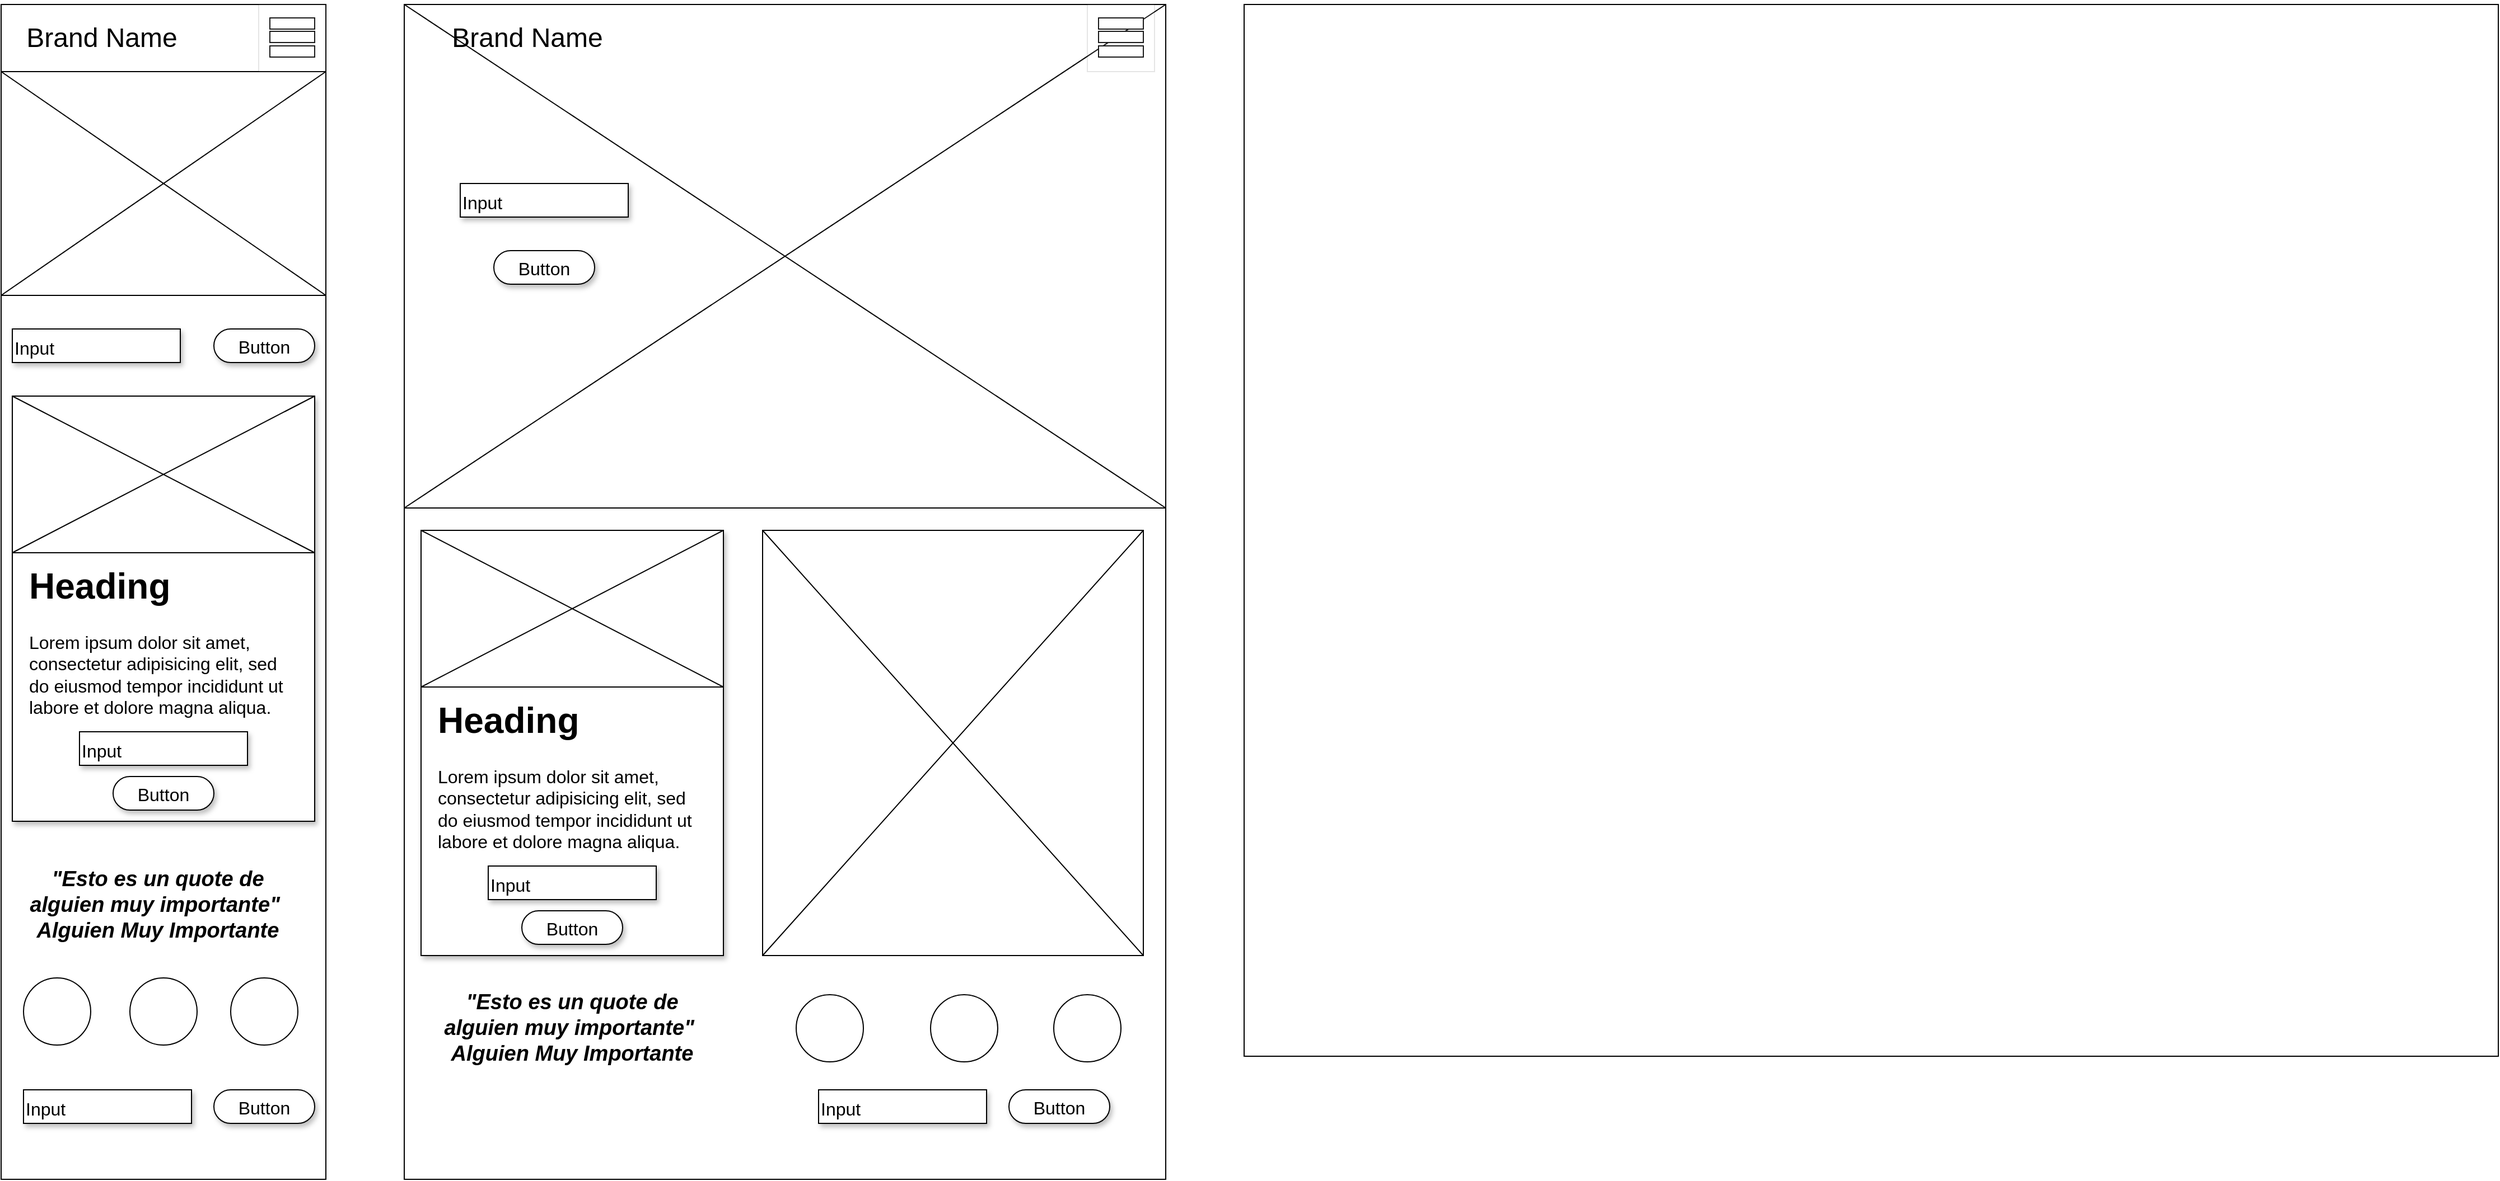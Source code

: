 <mxfile version="14.1.8" type="device"><diagram id="4R1-kcF5zJicwsN1HLgn" name="Page-1"><mxGraphModel dx="4344" dy="2664" grid="1" gridSize="10" guides="1" tooltips="1" connect="1" arrows="1" fold="1" page="1" pageScale="1" pageWidth="1100" pageHeight="850" math="0" shadow="0"><root><object label="" id="0"><mxCell/></object><mxCell id="1" style="locked=1;" parent="0"/><mxCell id="6flGundv6I4XicUj7d9u-2" value="" style="rounded=0;whiteSpace=wrap;html=1;" parent="1" vertex="1"><mxGeometry x="40" y="40" width="290" height="1050" as="geometry"/></mxCell><mxCell id="6flGundv6I4XicUj7d9u-3" value="" style="rounded=0;whiteSpace=wrap;html=1;" parent="1" vertex="1"><mxGeometry x="400" y="40" width="680" height="1050" as="geometry"/></mxCell><mxCell id="6flGundv6I4XicUj7d9u-4" value="" style="rounded=0;whiteSpace=wrap;html=1;" parent="1" vertex="1"><mxGeometry x="1150" y="40" width="1120" height="940" as="geometry"/></mxCell><mxCell id="6flGundv6I4XicUj7d9u-5" value="Wrieframe" style="" parent="0"/><mxCell id="6flGundv6I4XicUj7d9u-31" value="" style="rounded=0;whiteSpace=wrap;html=1;shadow=1;glass=0;sketch=0;fontSize=16;align=center;" parent="6flGundv6I4XicUj7d9u-5" vertex="1"><mxGeometry x="415" y="510" width="270" height="380" as="geometry"/></mxCell><mxCell id="6flGundv6I4XicUj7d9u-6" value="" style="rounded=0;whiteSpace=wrap;html=1;" parent="6flGundv6I4XicUj7d9u-5" vertex="1"><mxGeometry x="40" y="40" width="290" height="60" as="geometry"/></mxCell><mxCell id="6flGundv6I4XicUj7d9u-12" value="Brand Name" style="text;html=1;strokeColor=none;fillColor=none;align=center;verticalAlign=middle;whiteSpace=wrap;rounded=0;fontSize=24;" parent="6flGundv6I4XicUj7d9u-5" vertex="1"><mxGeometry x="50" y="60" width="160" height="20" as="geometry"/></mxCell><mxCell id="6flGundv6I4XicUj7d9u-20" value="" style="group" parent="6flGundv6I4XicUj7d9u-5" vertex="1" connectable="0"><mxGeometry x="40" y="100" width="290" height="200" as="geometry"/></mxCell><mxCell id="6flGundv6I4XicUj7d9u-17" value="" style="rounded=0;whiteSpace=wrap;html=1;fontSize=24;" parent="6flGundv6I4XicUj7d9u-20" vertex="1"><mxGeometry width="290" height="200" as="geometry"/></mxCell><mxCell id="6flGundv6I4XicUj7d9u-18" value="" style="endArrow=none;html=1;fontSize=24;entryX=1;entryY=0;entryDx=0;entryDy=0;exitX=0;exitY=1;exitDx=0;exitDy=0;" parent="6flGundv6I4XicUj7d9u-20" source="6flGundv6I4XicUj7d9u-17" target="6flGundv6I4XicUj7d9u-17" edge="1"><mxGeometry width="50" height="50" relative="1" as="geometry"><mxPoint x="48.333" y="566.667" as="sourcePoint"/><mxPoint x="169.167" y="400" as="targetPoint"/></mxGeometry></mxCell><mxCell id="6flGundv6I4XicUj7d9u-19" value="" style="endArrow=none;html=1;fontSize=24;exitX=0;exitY=0;exitDx=0;exitDy=0;entryX=1;entryY=1;entryDx=0;entryDy=0;" parent="6flGundv6I4XicUj7d9u-20" source="6flGundv6I4XicUj7d9u-17" target="6flGundv6I4XicUj7d9u-17" edge="1"><mxGeometry width="50" height="50" relative="1" as="geometry"><mxPoint x="72.5" y="466.667" as="sourcePoint"/><mxPoint x="193.333" y="300" as="targetPoint"/></mxGeometry></mxCell><mxCell id="6flGundv6I4XicUj7d9u-24" value="" style="group" parent="6flGundv6I4XicUj7d9u-5" vertex="1" connectable="0"><mxGeometry x="270" y="40" width="60" height="60" as="geometry"/></mxCell><mxCell id="6flGundv6I4XicUj7d9u-7" value="" style="rounded=0;whiteSpace=wrap;html=1;container=0;" parent="6flGundv6I4XicUj7d9u-24" vertex="1"><mxGeometry x="10" y="12" width="40" height="10" as="geometry"/></mxCell><mxCell id="6flGundv6I4XicUj7d9u-8" value="" style="rounded=0;whiteSpace=wrap;html=1;container=0;" parent="6flGundv6I4XicUj7d9u-24" vertex="1"><mxGeometry x="10" y="24" width="40" height="10" as="geometry"/></mxCell><mxCell id="6flGundv6I4XicUj7d9u-9" value="" style="rounded=0;whiteSpace=wrap;html=1;container=0;" parent="6flGundv6I4XicUj7d9u-24" vertex="1"><mxGeometry x="10" y="37" width="40" height="10" as="geometry"/></mxCell><mxCell id="6flGundv6I4XicUj7d9u-21" value="" style="rounded=0;whiteSpace=wrap;html=1;fontSize=24;opacity=10;container=0;" parent="6flGundv6I4XicUj7d9u-24" vertex="1"><mxGeometry width="60" height="60" as="geometry"/></mxCell><mxCell id="6flGundv6I4XicUj7d9u-25" value="&lt;font style=&quot;font-size: 16px&quot;&gt;Input&lt;/font&gt;" style="rounded=0;whiteSpace=wrap;html=1;fontSize=24;shadow=1;sketch=0;align=left;" parent="6flGundv6I4XicUj7d9u-5" vertex="1"><mxGeometry x="50" y="330" width="150" height="30" as="geometry"/></mxCell><mxCell id="6flGundv6I4XicUj7d9u-26" value="&lt;font style=&quot;font-size: 16px;&quot;&gt;Button&lt;/font&gt;" style="rounded=1;whiteSpace=wrap;html=1;shadow=1;sketch=0;fontSize=16;glass=0;arcSize=50;align=center;verticalAlign=middle;spacingTop=1;" parent="6flGundv6I4XicUj7d9u-5" vertex="1"><mxGeometry x="230" y="330" width="90" height="30" as="geometry"/></mxCell><mxCell id="6flGundv6I4XicUj7d9u-27" value="" style="group;rounded=1;shadow=1;glass=0;sketch=0;fontSize=16;align=center;" parent="6flGundv6I4XicUj7d9u-5" vertex="1" connectable="0"><mxGeometry x="415" y="510" width="270" height="140" as="geometry"/></mxCell><mxCell id="6flGundv6I4XicUj7d9u-28" value="" style="rounded=0;whiteSpace=wrap;html=1;fontSize=24;" parent="6flGundv6I4XicUj7d9u-27" vertex="1"><mxGeometry width="270" height="140" as="geometry"/></mxCell><mxCell id="6flGundv6I4XicUj7d9u-29" value="" style="endArrow=none;html=1;fontSize=24;entryX=1;entryY=0;entryDx=0;entryDy=0;exitX=0;exitY=1;exitDx=0;exitDy=0;" parent="6flGundv6I4XicUj7d9u-27" source="6flGundv6I4XicUj7d9u-28" target="6flGundv6I4XicUj7d9u-28" edge="1"><mxGeometry width="50" height="50" relative="1" as="geometry"><mxPoint x="45.0" y="396.667" as="sourcePoint"/><mxPoint x="157.5" y="280" as="targetPoint"/></mxGeometry></mxCell><mxCell id="6flGundv6I4XicUj7d9u-30" value="" style="endArrow=none;html=1;fontSize=24;exitX=0;exitY=0;exitDx=0;exitDy=0;entryX=1;entryY=1;entryDx=0;entryDy=0;" parent="6flGundv6I4XicUj7d9u-27" source="6flGundv6I4XicUj7d9u-28" target="6flGundv6I4XicUj7d9u-28" edge="1"><mxGeometry width="50" height="50" relative="1" as="geometry"><mxPoint x="67.5" y="326.667" as="sourcePoint"/><mxPoint x="180.0" y="210" as="targetPoint"/></mxGeometry></mxCell><mxCell id="6flGundv6I4XicUj7d9u-33" value="&lt;h1&gt;Heading&lt;/h1&gt;&lt;p&gt;Lorem ipsum dolor sit amet, consectetur adipisicing elit, sed do eiusmod tempor incididunt ut labore et dolore magna aliqua.&lt;/p&gt;" style="text;html=1;strokeColor=none;fillColor=none;spacing=5;spacingTop=-20;whiteSpace=wrap;overflow=hidden;rounded=0;shadow=1;glass=0;sketch=0;fontSize=16;align=left;" parent="6flGundv6I4XicUj7d9u-5" vertex="1"><mxGeometry x="425" y="650" width="250" height="150" as="geometry"/></mxCell><mxCell id="6flGundv6I4XicUj7d9u-34" value="&lt;font style=&quot;font-size: 16px&quot;&gt;Input&lt;/font&gt;" style="rounded=0;whiteSpace=wrap;html=1;fontSize=24;shadow=1;sketch=0;align=left;" parent="6flGundv6I4XicUj7d9u-5" vertex="1"><mxGeometry x="475" y="810" width="150" height="30" as="geometry"/></mxCell><mxCell id="6flGundv6I4XicUj7d9u-35" value="&lt;font style=&quot;font-size: 16px;&quot;&gt;Button&lt;/font&gt;" style="rounded=1;whiteSpace=wrap;html=1;shadow=1;sketch=0;fontSize=16;glass=0;arcSize=50;align=center;verticalAlign=middle;spacingTop=1;" parent="6flGundv6I4XicUj7d9u-5" vertex="1"><mxGeometry x="505" y="850" width="90" height="30" as="geometry"/></mxCell><mxCell id="6flGundv6I4XicUj7d9u-38" value="" style="group;rounded=1;shadow=1;glass=0;sketch=0;fontSize=16;align=left;" parent="6flGundv6I4XicUj7d9u-5" vertex="1" connectable="0"><mxGeometry x="400" y="40" width="680" height="450" as="geometry"/></mxCell><mxCell id="6flGundv6I4XicUj7d9u-39" value="" style="rounded=0;whiteSpace=wrap;html=1;fontSize=24;" parent="6flGundv6I4XicUj7d9u-38" vertex="1"><mxGeometry width="680.0" height="450" as="geometry"/></mxCell><mxCell id="6flGundv6I4XicUj7d9u-40" value="" style="endArrow=none;html=1;fontSize=24;entryX=1;entryY=0;entryDx=0;entryDy=0;exitX=0;exitY=1;exitDx=0;exitDy=0;" parent="6flGundv6I4XicUj7d9u-38" source="6flGundv6I4XicUj7d9u-39" target="6flGundv6I4XicUj7d9u-39" edge="1"><mxGeometry width="50" height="50" relative="1" as="geometry"><mxPoint x="113.333" y="1275.0" as="sourcePoint"/><mxPoint x="396.667" y="900" as="targetPoint"/></mxGeometry></mxCell><mxCell id="6flGundv6I4XicUj7d9u-41" value="" style="endArrow=none;html=1;fontSize=24;exitX=0;exitY=0;exitDx=0;exitDy=0;entryX=1;entryY=1;entryDx=0;entryDy=0;" parent="6flGundv6I4XicUj7d9u-38" source="6flGundv6I4XicUj7d9u-39" target="6flGundv6I4XicUj7d9u-39" edge="1"><mxGeometry width="50" height="50" relative="1" as="geometry"><mxPoint x="170.0" y="1050" as="sourcePoint"/><mxPoint x="453.333" y="675" as="targetPoint"/></mxGeometry></mxCell><mxCell id="6flGundv6I4XicUj7d9u-43" value="&lt;font style=&quot;font-size: 16px;&quot;&gt;Button&lt;/font&gt;" style="rounded=1;whiteSpace=wrap;html=1;shadow=1;sketch=0;fontSize=16;glass=0;arcSize=50;align=center;verticalAlign=middle;spacingTop=1;" parent="6flGundv6I4XicUj7d9u-38" vertex="1"><mxGeometry x="80" y="220" width="90" height="30" as="geometry"/></mxCell><mxCell id="6flGundv6I4XicUj7d9u-44" value="" style="group;rounded=1;shadow=1;glass=0;sketch=0;fontSize=16;align=left;" parent="6flGundv6I4XicUj7d9u-38" vertex="1" connectable="0"><mxGeometry x="610" width="60" height="60" as="geometry"/></mxCell><mxCell id="6flGundv6I4XicUj7d9u-45" value="" style="rounded=0;whiteSpace=wrap;html=1;container=0;" parent="6flGundv6I4XicUj7d9u-44" vertex="1"><mxGeometry x="10" y="12" width="40" height="10" as="geometry"/></mxCell><mxCell id="6flGundv6I4XicUj7d9u-46" value="" style="rounded=0;whiteSpace=wrap;html=1;container=0;" parent="6flGundv6I4XicUj7d9u-44" vertex="1"><mxGeometry x="10" y="24" width="40" height="10" as="geometry"/></mxCell><mxCell id="6flGundv6I4XicUj7d9u-47" value="" style="rounded=0;whiteSpace=wrap;html=1;container=0;" parent="6flGundv6I4XicUj7d9u-44" vertex="1"><mxGeometry x="10" y="37" width="40" height="10" as="geometry"/></mxCell><mxCell id="6flGundv6I4XicUj7d9u-48" value="" style="rounded=0;whiteSpace=wrap;html=1;fontSize=24;opacity=10;container=0;" parent="6flGundv6I4XicUj7d9u-44" vertex="1"><mxGeometry width="60" height="60" as="geometry"/></mxCell><mxCell id="6flGundv6I4XicUj7d9u-49" value="Brand Name" style="text;html=1;strokeColor=none;fillColor=none;align=center;verticalAlign=middle;whiteSpace=wrap;rounded=0;fontSize=24;" parent="6flGundv6I4XicUj7d9u-38" vertex="1"><mxGeometry x="30" y="20" width="160" height="20" as="geometry"/></mxCell><mxCell id="6flGundv6I4XicUj7d9u-42" value="&lt;font style=&quot;font-size: 16px&quot;&gt;Input&lt;/font&gt;" style="rounded=0;whiteSpace=wrap;html=1;fontSize=24;shadow=1;sketch=0;align=left;glass=0;" parent="6flGundv6I4XicUj7d9u-5" vertex="1"><mxGeometry x="450" y="200" width="150" height="30" as="geometry"/></mxCell><mxCell id="6flGundv6I4XicUj7d9u-54" value="" style="group;rounded=1;shadow=1;glass=0;sketch=0;fontSize=16;align=left;" parent="6flGundv6I4XicUj7d9u-5" vertex="1" connectable="0"><mxGeometry x="720" y="510" width="340" height="380" as="geometry"/></mxCell><mxCell id="6flGundv6I4XicUj7d9u-55" value="" style="rounded=0;whiteSpace=wrap;html=1;fontSize=24;" parent="6flGundv6I4XicUj7d9u-54" vertex="1"><mxGeometry width="340.0" height="380" as="geometry"/></mxCell><mxCell id="6flGundv6I4XicUj7d9u-56" value="" style="endArrow=none;html=1;fontSize=24;entryX=1;entryY=0;entryDx=0;entryDy=0;exitX=0;exitY=1;exitDx=0;exitDy=0;" parent="6flGundv6I4XicUj7d9u-54" source="6flGundv6I4XicUj7d9u-55" target="6flGundv6I4XicUj7d9u-55" edge="1"><mxGeometry width="50" height="50" relative="1" as="geometry"><mxPoint x="56.667" y="1076.667" as="sourcePoint"/><mxPoint x="198.333" y="760" as="targetPoint"/></mxGeometry></mxCell><mxCell id="6flGundv6I4XicUj7d9u-57" value="" style="endArrow=none;html=1;fontSize=24;exitX=0;exitY=0;exitDx=0;exitDy=0;entryX=1;entryY=1;entryDx=0;entryDy=0;" parent="6flGundv6I4XicUj7d9u-54" source="6flGundv6I4XicUj7d9u-55" target="6flGundv6I4XicUj7d9u-55" edge="1"><mxGeometry width="50" height="50" relative="1" as="geometry"><mxPoint x="85.0" y="886.667" as="sourcePoint"/><mxPoint x="226.667" y="570" as="targetPoint"/></mxGeometry></mxCell><mxCell id="6flGundv6I4XicUj7d9u-58" value="" style="rounded=0;whiteSpace=wrap;html=1;shadow=1;glass=0;sketch=0;fontSize=16;align=center;" parent="6flGundv6I4XicUj7d9u-5" vertex="1"><mxGeometry x="50" y="390" width="270" height="380" as="geometry"/></mxCell><mxCell id="6flGundv6I4XicUj7d9u-59" value="" style="group;rounded=1;shadow=1;glass=0;sketch=0;fontSize=16;align=center;" parent="6flGundv6I4XicUj7d9u-5" vertex="1" connectable="0"><mxGeometry x="50" y="390" width="270" height="140" as="geometry"/></mxCell><mxCell id="6flGundv6I4XicUj7d9u-60" value="" style="rounded=0;whiteSpace=wrap;html=1;fontSize=24;" parent="6flGundv6I4XicUj7d9u-59" vertex="1"><mxGeometry width="270" height="140" as="geometry"/></mxCell><mxCell id="6flGundv6I4XicUj7d9u-61" value="" style="endArrow=none;html=1;fontSize=24;entryX=1;entryY=0;entryDx=0;entryDy=0;exitX=0;exitY=1;exitDx=0;exitDy=0;" parent="6flGundv6I4XicUj7d9u-59" source="6flGundv6I4XicUj7d9u-60" target="6flGundv6I4XicUj7d9u-60" edge="1"><mxGeometry width="50" height="50" relative="1" as="geometry"><mxPoint x="45.0" y="396.667" as="sourcePoint"/><mxPoint x="157.5" y="280" as="targetPoint"/></mxGeometry></mxCell><mxCell id="6flGundv6I4XicUj7d9u-62" value="" style="endArrow=none;html=1;fontSize=24;exitX=0;exitY=0;exitDx=0;exitDy=0;entryX=1;entryY=1;entryDx=0;entryDy=0;" parent="6flGundv6I4XicUj7d9u-59" source="6flGundv6I4XicUj7d9u-60" target="6flGundv6I4XicUj7d9u-60" edge="1"><mxGeometry width="50" height="50" relative="1" as="geometry"><mxPoint x="67.5" y="326.667" as="sourcePoint"/><mxPoint x="180.0" y="210" as="targetPoint"/></mxGeometry></mxCell><mxCell id="6flGundv6I4XicUj7d9u-63" value="&lt;h1&gt;Heading&lt;/h1&gt;&lt;p&gt;Lorem ipsum dolor sit amet, consectetur adipisicing elit, sed do eiusmod tempor incididunt ut labore et dolore magna aliqua.&lt;/p&gt;" style="text;html=1;strokeColor=none;fillColor=none;spacing=5;spacingTop=-20;whiteSpace=wrap;overflow=hidden;rounded=0;shadow=1;glass=0;sketch=0;fontSize=16;align=left;" parent="6flGundv6I4XicUj7d9u-5" vertex="1"><mxGeometry x="60" y="530" width="250" height="150" as="geometry"/></mxCell><mxCell id="6flGundv6I4XicUj7d9u-64" value="&lt;font style=&quot;font-size: 16px&quot;&gt;Input&lt;/font&gt;" style="rounded=0;whiteSpace=wrap;html=1;fontSize=24;shadow=1;sketch=0;align=left;" parent="6flGundv6I4XicUj7d9u-5" vertex="1"><mxGeometry x="110" y="690" width="150" height="30" as="geometry"/></mxCell><mxCell id="6flGundv6I4XicUj7d9u-65" value="&lt;font style=&quot;font-size: 16px;&quot;&gt;Button&lt;/font&gt;" style="rounded=1;whiteSpace=wrap;html=1;shadow=1;sketch=0;fontSize=16;glass=0;arcSize=50;align=center;verticalAlign=middle;spacingTop=1;" parent="6flGundv6I4XicUj7d9u-5" vertex="1"><mxGeometry x="140" y="730" width="90" height="30" as="geometry"/></mxCell><mxCell id="6flGundv6I4XicUj7d9u-66" value="&quot;Esto es un quote de alguien muy importante&quot;&amp;nbsp;&lt;br style=&quot;font-size: 19px;&quot;&gt;Alguien Muy Importante" style="text;html=1;strokeColor=none;fillColor=none;align=center;verticalAlign=middle;whiteSpace=wrap;rounded=0;shadow=1;glass=0;sketch=0;fontSize=19;fontStyle=3" parent="6flGundv6I4XicUj7d9u-5" vertex="1"><mxGeometry x="60" y="810" width="240" height="70" as="geometry"/></mxCell><mxCell id="6flGundv6I4XicUj7d9u-68" value="" style="ellipse;whiteSpace=wrap;html=1;aspect=fixed;rounded=1;shadow=0;glass=0;sketch=0;fontSize=19;align=left;" parent="6flGundv6I4XicUj7d9u-5" vertex="1"><mxGeometry x="60" y="910" width="60" height="60" as="geometry"/></mxCell><mxCell id="6flGundv6I4XicUj7d9u-69" value="" style="ellipse;whiteSpace=wrap;html=1;aspect=fixed;rounded=1;shadow=0;glass=0;sketch=0;fontSize=19;align=left;" parent="6flGundv6I4XicUj7d9u-5" vertex="1"><mxGeometry x="155" y="910" width="60" height="60" as="geometry"/></mxCell><mxCell id="6flGundv6I4XicUj7d9u-70" value="" style="ellipse;whiteSpace=wrap;html=1;aspect=fixed;rounded=1;shadow=0;glass=0;sketch=0;fontSize=19;align=left;" parent="6flGundv6I4XicUj7d9u-5" vertex="1"><mxGeometry x="245" y="910" width="60" height="60" as="geometry"/></mxCell><mxCell id="6flGundv6I4XicUj7d9u-71" value="&lt;font style=&quot;font-size: 16px&quot;&gt;Input&lt;/font&gt;" style="rounded=0;whiteSpace=wrap;html=1;fontSize=24;shadow=1;sketch=0;align=left;" parent="6flGundv6I4XicUj7d9u-5" vertex="1"><mxGeometry x="60" y="1010" width="150" height="30" as="geometry"/></mxCell><mxCell id="6flGundv6I4XicUj7d9u-72" value="&lt;font style=&quot;font-size: 16px;&quot;&gt;Button&lt;/font&gt;" style="rounded=1;whiteSpace=wrap;html=1;shadow=1;sketch=0;fontSize=16;glass=0;arcSize=50;align=center;verticalAlign=middle;spacingTop=1;" parent="6flGundv6I4XicUj7d9u-5" vertex="1"><mxGeometry x="230" y="1010" width="90" height="30" as="geometry"/></mxCell><mxCell id="6flGundv6I4XicUj7d9u-73" value="&quot;Esto es un quote de alguien muy importante&quot;&amp;nbsp;&lt;br style=&quot;font-size: 19px;&quot;&gt;Alguien Muy Importante" style="text;html=1;strokeColor=none;fillColor=none;align=center;verticalAlign=middle;whiteSpace=wrap;rounded=0;shadow=1;glass=0;sketch=0;fontSize=19;fontStyle=3" parent="6flGundv6I4XicUj7d9u-5" vertex="1"><mxGeometry x="430" y="920" width="240" height="70" as="geometry"/></mxCell><mxCell id="6flGundv6I4XicUj7d9u-74" value="" style="ellipse;whiteSpace=wrap;html=1;aspect=fixed;rounded=1;shadow=0;glass=0;sketch=0;fontSize=19;align=left;" parent="6flGundv6I4XicUj7d9u-5" vertex="1"><mxGeometry x="750" y="925" width="60" height="60" as="geometry"/></mxCell><mxCell id="6flGundv6I4XicUj7d9u-75" value="" style="ellipse;whiteSpace=wrap;html=1;aspect=fixed;rounded=1;shadow=0;glass=0;sketch=0;fontSize=19;align=left;" parent="6flGundv6I4XicUj7d9u-5" vertex="1"><mxGeometry x="870" y="925" width="60" height="60" as="geometry"/></mxCell><mxCell id="6flGundv6I4XicUj7d9u-76" value="" style="ellipse;whiteSpace=wrap;html=1;aspect=fixed;rounded=1;shadow=0;glass=0;sketch=0;fontSize=19;align=left;" parent="6flGundv6I4XicUj7d9u-5" vertex="1"><mxGeometry x="980" y="925" width="60" height="60" as="geometry"/></mxCell><mxCell id="6flGundv6I4XicUj7d9u-77" value="&lt;font style=&quot;font-size: 16px&quot;&gt;Input&lt;/font&gt;" style="rounded=0;whiteSpace=wrap;html=1;fontSize=24;shadow=1;sketch=0;align=left;" parent="6flGundv6I4XicUj7d9u-5" vertex="1"><mxGeometry x="770" y="1010" width="150" height="30" as="geometry"/></mxCell><mxCell id="6flGundv6I4XicUj7d9u-78" value="&lt;font style=&quot;font-size: 16px;&quot;&gt;Button&lt;/font&gt;" style="rounded=1;whiteSpace=wrap;html=1;shadow=1;sketch=0;fontSize=16;glass=0;arcSize=50;align=center;verticalAlign=middle;spacingTop=1;" parent="6flGundv6I4XicUj7d9u-5" vertex="1"><mxGeometry x="940" y="1010" width="90" height="30" as="geometry"/></mxCell></root></mxGraphModel></diagram></mxfile>